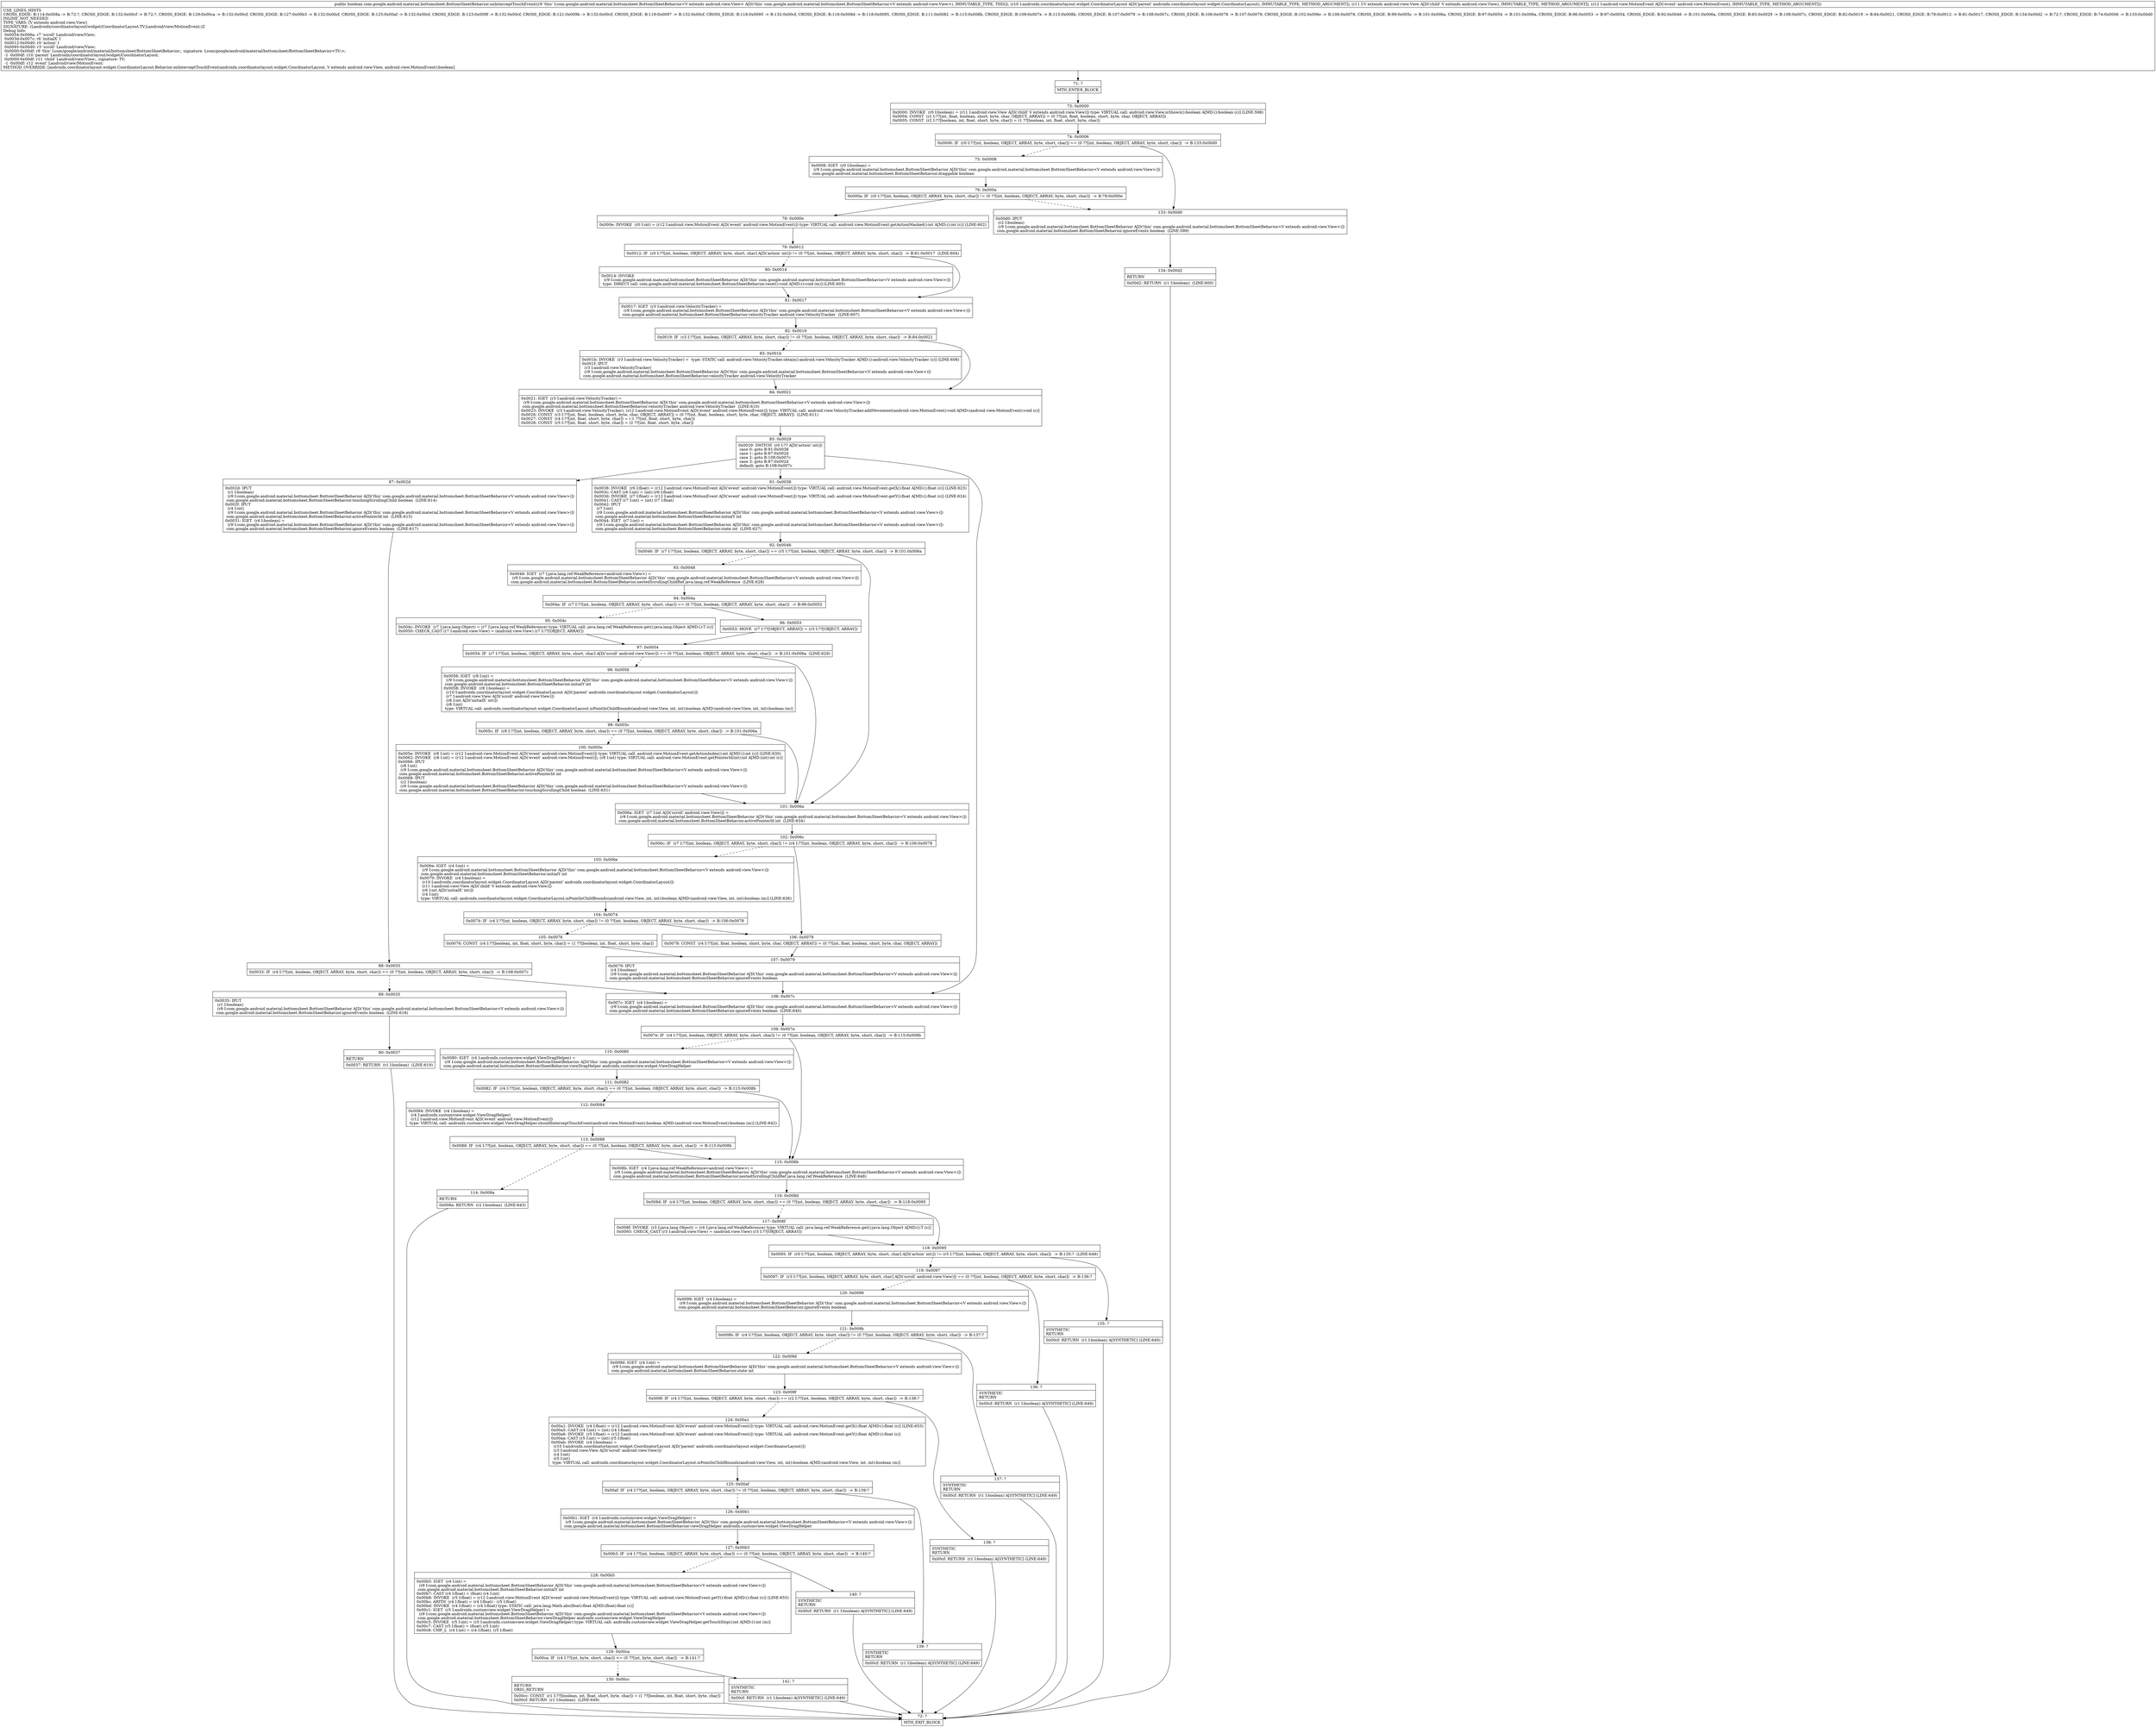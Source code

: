 digraph "CFG forcom.google.android.material.bottomsheet.BottomSheetBehavior.onInterceptTouchEvent(Landroidx\/coordinatorlayout\/widget\/CoordinatorLayout;Landroid\/view\/View;Landroid\/view\/MotionEvent;)Z" {
Node_71 [shape=record,label="{71\:\ ?|MTH_ENTER_BLOCK\l}"];
Node_73 [shape=record,label="{73\:\ 0x0000|0x0000: INVOKE  (r0 I:boolean) = (r11 I:android.view.View A[D('child' V extends android.view.View)]) type: VIRTUAL call: android.view.View.isShown():boolean A[MD:():boolean (c)] (LINE:598)\l0x0004: CONST  (r1 I:??[int, float, boolean, short, byte, char, OBJECT, ARRAY]) = (0 ??[int, float, boolean, short, byte, char, OBJECT, ARRAY]) \l0x0005: CONST  (r2 I:??[boolean, int, float, short, byte, char]) = (1 ??[boolean, int, float, short, byte, char]) \l}"];
Node_74 [shape=record,label="{74\:\ 0x0006|0x0006: IF  (r0 I:??[int, boolean, OBJECT, ARRAY, byte, short, char]) == (0 ??[int, boolean, OBJECT, ARRAY, byte, short, char])  \-\> B:133:0x00d0 \l}"];
Node_75 [shape=record,label="{75\:\ 0x0008|0x0008: IGET  (r0 I:boolean) = \l  (r9 I:com.google.android.material.bottomsheet.BottomSheetBehavior A[D('this' com.google.android.material.bottomsheet.BottomSheetBehavior\<V extends android.view.View\>)])\l com.google.android.material.bottomsheet.BottomSheetBehavior.draggable boolean \l}"];
Node_76 [shape=record,label="{76\:\ 0x000a|0x000a: IF  (r0 I:??[int, boolean, OBJECT, ARRAY, byte, short, char]) != (0 ??[int, boolean, OBJECT, ARRAY, byte, short, char])  \-\> B:78:0x000e \l}"];
Node_78 [shape=record,label="{78\:\ 0x000e|0x000e: INVOKE  (r0 I:int) = (r12 I:android.view.MotionEvent A[D('event' android.view.MotionEvent)]) type: VIRTUAL call: android.view.MotionEvent.getActionMasked():int A[MD:():int (c)] (LINE:602)\l}"];
Node_79 [shape=record,label="{79\:\ 0x0012|0x0012: IF  (r0 I:??[int, boolean, OBJECT, ARRAY, byte, short, char] A[D('action' int)]) != (0 ??[int, boolean, OBJECT, ARRAY, byte, short, char])  \-\> B:81:0x0017  (LINE:604)\l}"];
Node_80 [shape=record,label="{80\:\ 0x0014|0x0014: INVOKE  \l  (r9 I:com.google.android.material.bottomsheet.BottomSheetBehavior A[D('this' com.google.android.material.bottomsheet.BottomSheetBehavior\<V extends android.view.View\>)])\l type: DIRECT call: com.google.android.material.bottomsheet.BottomSheetBehavior.reset():void A[MD:():void (m)] (LINE:605)\l}"];
Node_81 [shape=record,label="{81\:\ 0x0017|0x0017: IGET  (r3 I:android.view.VelocityTracker) = \l  (r9 I:com.google.android.material.bottomsheet.BottomSheetBehavior A[D('this' com.google.android.material.bottomsheet.BottomSheetBehavior\<V extends android.view.View\>)])\l com.google.android.material.bottomsheet.BottomSheetBehavior.velocityTracker android.view.VelocityTracker  (LINE:607)\l}"];
Node_82 [shape=record,label="{82\:\ 0x0019|0x0019: IF  (r3 I:??[int, boolean, OBJECT, ARRAY, byte, short, char]) != (0 ??[int, boolean, OBJECT, ARRAY, byte, short, char])  \-\> B:84:0x0021 \l}"];
Node_83 [shape=record,label="{83\:\ 0x001b|0x001b: INVOKE  (r3 I:android.view.VelocityTracker) =  type: STATIC call: android.view.VelocityTracker.obtain():android.view.VelocityTracker A[MD:():android.view.VelocityTracker (c)] (LINE:608)\l0x001f: IPUT  \l  (r3 I:android.view.VelocityTracker)\l  (r9 I:com.google.android.material.bottomsheet.BottomSheetBehavior A[D('this' com.google.android.material.bottomsheet.BottomSheetBehavior\<V extends android.view.View\>)])\l com.google.android.material.bottomsheet.BottomSheetBehavior.velocityTracker android.view.VelocityTracker \l}"];
Node_84 [shape=record,label="{84\:\ 0x0021|0x0021: IGET  (r3 I:android.view.VelocityTracker) = \l  (r9 I:com.google.android.material.bottomsheet.BottomSheetBehavior A[D('this' com.google.android.material.bottomsheet.BottomSheetBehavior\<V extends android.view.View\>)])\l com.google.android.material.bottomsheet.BottomSheetBehavior.velocityTracker android.view.VelocityTracker  (LINE:610)\l0x0023: INVOKE  (r3 I:android.view.VelocityTracker), (r12 I:android.view.MotionEvent A[D('event' android.view.MotionEvent)]) type: VIRTUAL call: android.view.VelocityTracker.addMovement(android.view.MotionEvent):void A[MD:(android.view.MotionEvent):void (c)]\l0x0026: CONST  (r3 I:??[int, float, boolean, short, byte, char, OBJECT, ARRAY]) = (0 ??[int, float, boolean, short, byte, char, OBJECT, ARRAY])  (LINE:611)\l0x0027: CONST  (r4 I:??[int, float, short, byte, char]) = (\-1 ??[int, float, short, byte, char]) \l0x0028: CONST  (r5 I:??[int, float, short, byte, char]) = (2 ??[int, float, short, byte, char]) \l}"];
Node_85 [shape=record,label="{85\:\ 0x0029|0x0029: SWITCH  (r0 I:?? A[D('action' int)])\l case 0: goto B:91:0x0038\l case 1: goto B:87:0x002d\l case 2: goto B:108:0x007c\l case 3: goto B:87:0x002d\l default: goto B:108:0x007c \l}"];
Node_87 [shape=record,label="{87\:\ 0x002d|0x002d: IPUT  \l  (r1 I:boolean)\l  (r9 I:com.google.android.material.bottomsheet.BottomSheetBehavior A[D('this' com.google.android.material.bottomsheet.BottomSheetBehavior\<V extends android.view.View\>)])\l com.google.android.material.bottomsheet.BottomSheetBehavior.touchingScrollingChild boolean  (LINE:614)\l0x002f: IPUT  \l  (r4 I:int)\l  (r9 I:com.google.android.material.bottomsheet.BottomSheetBehavior A[D('this' com.google.android.material.bottomsheet.BottomSheetBehavior\<V extends android.view.View\>)])\l com.google.android.material.bottomsheet.BottomSheetBehavior.activePointerId int  (LINE:615)\l0x0031: IGET  (r4 I:boolean) = \l  (r9 I:com.google.android.material.bottomsheet.BottomSheetBehavior A[D('this' com.google.android.material.bottomsheet.BottomSheetBehavior\<V extends android.view.View\>)])\l com.google.android.material.bottomsheet.BottomSheetBehavior.ignoreEvents boolean  (LINE:617)\l}"];
Node_88 [shape=record,label="{88\:\ 0x0033|0x0033: IF  (r4 I:??[int, boolean, OBJECT, ARRAY, byte, short, char]) == (0 ??[int, boolean, OBJECT, ARRAY, byte, short, char])  \-\> B:108:0x007c \l}"];
Node_89 [shape=record,label="{89\:\ 0x0035|0x0035: IPUT  \l  (r1 I:boolean)\l  (r9 I:com.google.android.material.bottomsheet.BottomSheetBehavior A[D('this' com.google.android.material.bottomsheet.BottomSheetBehavior\<V extends android.view.View\>)])\l com.google.android.material.bottomsheet.BottomSheetBehavior.ignoreEvents boolean  (LINE:618)\l}"];
Node_90 [shape=record,label="{90\:\ 0x0037|RETURN\l|0x0037: RETURN  (r1 I:boolean)  (LINE:619)\l}"];
Node_72 [shape=record,label="{72\:\ ?|MTH_EXIT_BLOCK\l}"];
Node_91 [shape=record,label="{91\:\ 0x0038|0x0038: INVOKE  (r6 I:float) = (r12 I:android.view.MotionEvent A[D('event' android.view.MotionEvent)]) type: VIRTUAL call: android.view.MotionEvent.getX():float A[MD:():float (c)] (LINE:623)\l0x003c: CAST (r6 I:int) = (int) (r6 I:float) \l0x003d: INVOKE  (r7 I:float) = (r12 I:android.view.MotionEvent A[D('event' android.view.MotionEvent)]) type: VIRTUAL call: android.view.MotionEvent.getY():float A[MD:():float (c)] (LINE:624)\l0x0041: CAST (r7 I:int) = (int) (r7 I:float) \l0x0042: IPUT  \l  (r7 I:int)\l  (r9 I:com.google.android.material.bottomsheet.BottomSheetBehavior A[D('this' com.google.android.material.bottomsheet.BottomSheetBehavior\<V extends android.view.View\>)])\l com.google.android.material.bottomsheet.BottomSheetBehavior.initialY int \l0x0044: IGET  (r7 I:int) = \l  (r9 I:com.google.android.material.bottomsheet.BottomSheetBehavior A[D('this' com.google.android.material.bottomsheet.BottomSheetBehavior\<V extends android.view.View\>)])\l com.google.android.material.bottomsheet.BottomSheetBehavior.state int  (LINE:627)\l}"];
Node_92 [shape=record,label="{92\:\ 0x0046|0x0046: IF  (r7 I:??[int, boolean, OBJECT, ARRAY, byte, short, char]) == (r5 I:??[int, boolean, OBJECT, ARRAY, byte, short, char])  \-\> B:101:0x006a \l}"];
Node_93 [shape=record,label="{93\:\ 0x0048|0x0048: IGET  (r7 I:java.lang.ref.WeakReference\<android.view.View\>) = \l  (r9 I:com.google.android.material.bottomsheet.BottomSheetBehavior A[D('this' com.google.android.material.bottomsheet.BottomSheetBehavior\<V extends android.view.View\>)])\l com.google.android.material.bottomsheet.BottomSheetBehavior.nestedScrollingChildRef java.lang.ref.WeakReference  (LINE:628)\l}"];
Node_94 [shape=record,label="{94\:\ 0x004a|0x004a: IF  (r7 I:??[int, boolean, OBJECT, ARRAY, byte, short, char]) == (0 ??[int, boolean, OBJECT, ARRAY, byte, short, char])  \-\> B:96:0x0053 \l}"];
Node_95 [shape=record,label="{95\:\ 0x004c|0x004c: INVOKE  (r7 I:java.lang.Object) = (r7 I:java.lang.ref.WeakReference) type: VIRTUAL call: java.lang.ref.WeakReference.get():java.lang.Object A[MD:():T (c)]\l0x0050: CHECK_CAST (r7 I:android.view.View) = (android.view.View) (r7 I:??[OBJECT, ARRAY]) \l}"];
Node_97 [shape=record,label="{97\:\ 0x0054|0x0054: IF  (r7 I:??[int, boolean, OBJECT, ARRAY, byte, short, char] A[D('scroll' android.view.View)]) == (0 ??[int, boolean, OBJECT, ARRAY, byte, short, char])  \-\> B:101:0x006a  (LINE:629)\l}"];
Node_98 [shape=record,label="{98\:\ 0x0056|0x0056: IGET  (r8 I:int) = \l  (r9 I:com.google.android.material.bottomsheet.BottomSheetBehavior A[D('this' com.google.android.material.bottomsheet.BottomSheetBehavior\<V extends android.view.View\>)])\l com.google.android.material.bottomsheet.BottomSheetBehavior.initialY int \l0x0058: INVOKE  (r8 I:boolean) = \l  (r10 I:androidx.coordinatorlayout.widget.CoordinatorLayout A[D('parent' androidx.coordinatorlayout.widget.CoordinatorLayout)])\l  (r7 I:android.view.View A[D('scroll' android.view.View)])\l  (r6 I:int A[D('initialX' int)])\l  (r8 I:int)\l type: VIRTUAL call: androidx.coordinatorlayout.widget.CoordinatorLayout.isPointInChildBounds(android.view.View, int, int):boolean A[MD:(android.view.View, int, int):boolean (m)]\l}"];
Node_99 [shape=record,label="{99\:\ 0x005c|0x005c: IF  (r8 I:??[int, boolean, OBJECT, ARRAY, byte, short, char]) == (0 ??[int, boolean, OBJECT, ARRAY, byte, short, char])  \-\> B:101:0x006a \l}"];
Node_100 [shape=record,label="{100\:\ 0x005e|0x005e: INVOKE  (r8 I:int) = (r12 I:android.view.MotionEvent A[D('event' android.view.MotionEvent)]) type: VIRTUAL call: android.view.MotionEvent.getActionIndex():int A[MD:():int (c)] (LINE:630)\l0x0062: INVOKE  (r8 I:int) = (r12 I:android.view.MotionEvent A[D('event' android.view.MotionEvent)]), (r8 I:int) type: VIRTUAL call: android.view.MotionEvent.getPointerId(int):int A[MD:(int):int (c)]\l0x0066: IPUT  \l  (r8 I:int)\l  (r9 I:com.google.android.material.bottomsheet.BottomSheetBehavior A[D('this' com.google.android.material.bottomsheet.BottomSheetBehavior\<V extends android.view.View\>)])\l com.google.android.material.bottomsheet.BottomSheetBehavior.activePointerId int \l0x0068: IPUT  \l  (r2 I:boolean)\l  (r9 I:com.google.android.material.bottomsheet.BottomSheetBehavior A[D('this' com.google.android.material.bottomsheet.BottomSheetBehavior\<V extends android.view.View\>)])\l com.google.android.material.bottomsheet.BottomSheetBehavior.touchingScrollingChild boolean  (LINE:631)\l}"];
Node_96 [shape=record,label="{96\:\ 0x0053|0x0053: MOVE  (r7 I:??[OBJECT, ARRAY]) = (r3 I:??[OBJECT, ARRAY]) \l}"];
Node_101 [shape=record,label="{101\:\ 0x006a|0x006a: IGET  (r7 I:int A[D('scroll' android.view.View)]) = \l  (r9 I:com.google.android.material.bottomsheet.BottomSheetBehavior A[D('this' com.google.android.material.bottomsheet.BottomSheetBehavior\<V extends android.view.View\>)])\l com.google.android.material.bottomsheet.BottomSheetBehavior.activePointerId int  (LINE:634)\l}"];
Node_102 [shape=record,label="{102\:\ 0x006c|0x006c: IF  (r7 I:??[int, boolean, OBJECT, ARRAY, byte, short, char]) != (r4 I:??[int, boolean, OBJECT, ARRAY, byte, short, char])  \-\> B:106:0x0078 \l}"];
Node_103 [shape=record,label="{103\:\ 0x006e|0x006e: IGET  (r4 I:int) = \l  (r9 I:com.google.android.material.bottomsheet.BottomSheetBehavior A[D('this' com.google.android.material.bottomsheet.BottomSheetBehavior\<V extends android.view.View\>)])\l com.google.android.material.bottomsheet.BottomSheetBehavior.initialY int \l0x0070: INVOKE  (r4 I:boolean) = \l  (r10 I:androidx.coordinatorlayout.widget.CoordinatorLayout A[D('parent' androidx.coordinatorlayout.widget.CoordinatorLayout)])\l  (r11 I:android.view.View A[D('child' V extends android.view.View)])\l  (r6 I:int A[D('initialX' int)])\l  (r4 I:int)\l type: VIRTUAL call: androidx.coordinatorlayout.widget.CoordinatorLayout.isPointInChildBounds(android.view.View, int, int):boolean A[MD:(android.view.View, int, int):boolean (m)] (LINE:636)\l}"];
Node_104 [shape=record,label="{104\:\ 0x0074|0x0074: IF  (r4 I:??[int, boolean, OBJECT, ARRAY, byte, short, char]) != (0 ??[int, boolean, OBJECT, ARRAY, byte, short, char])  \-\> B:106:0x0078 \l}"];
Node_105 [shape=record,label="{105\:\ 0x0076|0x0076: CONST  (r4 I:??[boolean, int, float, short, byte, char]) = (1 ??[boolean, int, float, short, byte, char]) \l}"];
Node_107 [shape=record,label="{107\:\ 0x0079|0x0079: IPUT  \l  (r4 I:boolean)\l  (r9 I:com.google.android.material.bottomsheet.BottomSheetBehavior A[D('this' com.google.android.material.bottomsheet.BottomSheetBehavior\<V extends android.view.View\>)])\l com.google.android.material.bottomsheet.BottomSheetBehavior.ignoreEvents boolean \l}"];
Node_106 [shape=record,label="{106\:\ 0x0078|0x0078: CONST  (r4 I:??[int, float, boolean, short, byte, char, OBJECT, ARRAY]) = (0 ??[int, float, boolean, short, byte, char, OBJECT, ARRAY]) \l}"];
Node_108 [shape=record,label="{108\:\ 0x007c|0x007c: IGET  (r4 I:boolean) = \l  (r9 I:com.google.android.material.bottomsheet.BottomSheetBehavior A[D('this' com.google.android.material.bottomsheet.BottomSheetBehavior\<V extends android.view.View\>)])\l com.google.android.material.bottomsheet.BottomSheetBehavior.ignoreEvents boolean  (LINE:640)\l}"];
Node_109 [shape=record,label="{109\:\ 0x007e|0x007e: IF  (r4 I:??[int, boolean, OBJECT, ARRAY, byte, short, char]) != (0 ??[int, boolean, OBJECT, ARRAY, byte, short, char])  \-\> B:115:0x008b \l}"];
Node_110 [shape=record,label="{110\:\ 0x0080|0x0080: IGET  (r4 I:androidx.customview.widget.ViewDragHelper) = \l  (r9 I:com.google.android.material.bottomsheet.BottomSheetBehavior A[D('this' com.google.android.material.bottomsheet.BottomSheetBehavior\<V extends android.view.View\>)])\l com.google.android.material.bottomsheet.BottomSheetBehavior.viewDragHelper androidx.customview.widget.ViewDragHelper \l}"];
Node_111 [shape=record,label="{111\:\ 0x0082|0x0082: IF  (r4 I:??[int, boolean, OBJECT, ARRAY, byte, short, char]) == (0 ??[int, boolean, OBJECT, ARRAY, byte, short, char])  \-\> B:115:0x008b \l}"];
Node_112 [shape=record,label="{112\:\ 0x0084|0x0084: INVOKE  (r4 I:boolean) = \l  (r4 I:androidx.customview.widget.ViewDragHelper)\l  (r12 I:android.view.MotionEvent A[D('event' android.view.MotionEvent)])\l type: VIRTUAL call: androidx.customview.widget.ViewDragHelper.shouldInterceptTouchEvent(android.view.MotionEvent):boolean A[MD:(android.view.MotionEvent):boolean (m)] (LINE:642)\l}"];
Node_113 [shape=record,label="{113\:\ 0x0088|0x0088: IF  (r4 I:??[int, boolean, OBJECT, ARRAY, byte, short, char]) == (0 ??[int, boolean, OBJECT, ARRAY, byte, short, char])  \-\> B:115:0x008b \l}"];
Node_114 [shape=record,label="{114\:\ 0x008a|RETURN\l|0x008a: RETURN  (r2 I:boolean)  (LINE:643)\l}"];
Node_115 [shape=record,label="{115\:\ 0x008b|0x008b: IGET  (r4 I:java.lang.ref.WeakReference\<android.view.View\>) = \l  (r9 I:com.google.android.material.bottomsheet.BottomSheetBehavior A[D('this' com.google.android.material.bottomsheet.BottomSheetBehavior\<V extends android.view.View\>)])\l com.google.android.material.bottomsheet.BottomSheetBehavior.nestedScrollingChildRef java.lang.ref.WeakReference  (LINE:648)\l}"];
Node_116 [shape=record,label="{116\:\ 0x008d|0x008d: IF  (r4 I:??[int, boolean, OBJECT, ARRAY, byte, short, char]) == (0 ??[int, boolean, OBJECT, ARRAY, byte, short, char])  \-\> B:118:0x0095 \l}"];
Node_117 [shape=record,label="{117\:\ 0x008f|0x008f: INVOKE  (r3 I:java.lang.Object) = (r4 I:java.lang.ref.WeakReference) type: VIRTUAL call: java.lang.ref.WeakReference.get():java.lang.Object A[MD:():T (c)]\l0x0093: CHECK_CAST (r3 I:android.view.View) = (android.view.View) (r3 I:??[OBJECT, ARRAY]) \l}"];
Node_118 [shape=record,label="{118\:\ 0x0095|0x0095: IF  (r0 I:??[int, boolean, OBJECT, ARRAY, byte, short, char] A[D('action' int)]) != (r5 I:??[int, boolean, OBJECT, ARRAY, byte, short, char])  \-\> B:135:?  (LINE:649)\l}"];
Node_119 [shape=record,label="{119\:\ 0x0097|0x0097: IF  (r3 I:??[int, boolean, OBJECT, ARRAY, byte, short, char] A[D('scroll' android.view.View)]) == (0 ??[int, boolean, OBJECT, ARRAY, byte, short, char])  \-\> B:136:? \l}"];
Node_120 [shape=record,label="{120\:\ 0x0099|0x0099: IGET  (r4 I:boolean) = \l  (r9 I:com.google.android.material.bottomsheet.BottomSheetBehavior A[D('this' com.google.android.material.bottomsheet.BottomSheetBehavior\<V extends android.view.View\>)])\l com.google.android.material.bottomsheet.BottomSheetBehavior.ignoreEvents boolean \l}"];
Node_121 [shape=record,label="{121\:\ 0x009b|0x009b: IF  (r4 I:??[int, boolean, OBJECT, ARRAY, byte, short, char]) != (0 ??[int, boolean, OBJECT, ARRAY, byte, short, char])  \-\> B:137:? \l}"];
Node_122 [shape=record,label="{122\:\ 0x009d|0x009d: IGET  (r4 I:int) = \l  (r9 I:com.google.android.material.bottomsheet.BottomSheetBehavior A[D('this' com.google.android.material.bottomsheet.BottomSheetBehavior\<V extends android.view.View\>)])\l com.google.android.material.bottomsheet.BottomSheetBehavior.state int \l}"];
Node_123 [shape=record,label="{123\:\ 0x009f|0x009f: IF  (r4 I:??[int, boolean, OBJECT, ARRAY, byte, short, char]) == (r2 I:??[int, boolean, OBJECT, ARRAY, byte, short, char])  \-\> B:138:? \l}"];
Node_124 [shape=record,label="{124\:\ 0x00a1|0x00a1: INVOKE  (r4 I:float) = (r12 I:android.view.MotionEvent A[D('event' android.view.MotionEvent)]) type: VIRTUAL call: android.view.MotionEvent.getX():float A[MD:():float (c)] (LINE:653)\l0x00a5: CAST (r4 I:int) = (int) (r4 I:float) \l0x00a6: INVOKE  (r5 I:float) = (r12 I:android.view.MotionEvent A[D('event' android.view.MotionEvent)]) type: VIRTUAL call: android.view.MotionEvent.getY():float A[MD:():float (c)]\l0x00aa: CAST (r5 I:int) = (int) (r5 I:float) \l0x00ab: INVOKE  (r4 I:boolean) = \l  (r10 I:androidx.coordinatorlayout.widget.CoordinatorLayout A[D('parent' androidx.coordinatorlayout.widget.CoordinatorLayout)])\l  (r3 I:android.view.View A[D('scroll' android.view.View)])\l  (r4 I:int)\l  (r5 I:int)\l type: VIRTUAL call: androidx.coordinatorlayout.widget.CoordinatorLayout.isPointInChildBounds(android.view.View, int, int):boolean A[MD:(android.view.View, int, int):boolean (m)]\l}"];
Node_125 [shape=record,label="{125\:\ 0x00af|0x00af: IF  (r4 I:??[int, boolean, OBJECT, ARRAY, byte, short, char]) != (0 ??[int, boolean, OBJECT, ARRAY, byte, short, char])  \-\> B:139:? \l}"];
Node_126 [shape=record,label="{126\:\ 0x00b1|0x00b1: IGET  (r4 I:androidx.customview.widget.ViewDragHelper) = \l  (r9 I:com.google.android.material.bottomsheet.BottomSheetBehavior A[D('this' com.google.android.material.bottomsheet.BottomSheetBehavior\<V extends android.view.View\>)])\l com.google.android.material.bottomsheet.BottomSheetBehavior.viewDragHelper androidx.customview.widget.ViewDragHelper \l}"];
Node_127 [shape=record,label="{127\:\ 0x00b3|0x00b3: IF  (r4 I:??[int, boolean, OBJECT, ARRAY, byte, short, char]) == (0 ??[int, boolean, OBJECT, ARRAY, byte, short, char])  \-\> B:140:? \l}"];
Node_128 [shape=record,label="{128\:\ 0x00b5|0x00b5: IGET  (r4 I:int) = \l  (r9 I:com.google.android.material.bottomsheet.BottomSheetBehavior A[D('this' com.google.android.material.bottomsheet.BottomSheetBehavior\<V extends android.view.View\>)])\l com.google.android.material.bottomsheet.BottomSheetBehavior.initialY int \l0x00b7: CAST (r4 I:float) = (float) (r4 I:int) \l0x00b8: INVOKE  (r5 I:float) = (r12 I:android.view.MotionEvent A[D('event' android.view.MotionEvent)]) type: VIRTUAL call: android.view.MotionEvent.getY():float A[MD:():float (c)] (LINE:655)\l0x00bc: ARITH  (r4 I:float) = (r4 I:float) \- (r5 I:float) \l0x00bd: INVOKE  (r4 I:float) = (r4 I:float) type: STATIC call: java.lang.Math.abs(float):float A[MD:(float):float (c)]\l0x00c1: IGET  (r5 I:androidx.customview.widget.ViewDragHelper) = \l  (r9 I:com.google.android.material.bottomsheet.BottomSheetBehavior A[D('this' com.google.android.material.bottomsheet.BottomSheetBehavior\<V extends android.view.View\>)])\l com.google.android.material.bottomsheet.BottomSheetBehavior.viewDragHelper androidx.customview.widget.ViewDragHelper \l0x00c3: INVOKE  (r5 I:int) = (r5 I:androidx.customview.widget.ViewDragHelper) type: VIRTUAL call: androidx.customview.widget.ViewDragHelper.getTouchSlop():int A[MD:():int (m)]\l0x00c7: CAST (r5 I:float) = (float) (r5 I:int) \l0x00c8: CMP_L  (r4 I:int) = (r4 I:float), (r5 I:float) \l}"];
Node_129 [shape=record,label="{129\:\ 0x00ca|0x00ca: IF  (r4 I:??[int, byte, short, char]) \<= (0 ??[int, byte, short, char])  \-\> B:141:? \l}"];
Node_130 [shape=record,label="{130\:\ 0x00cc|RETURN\lORIG_RETURN\l|0x00cc: CONST  (r1 I:??[boolean, int, float, short, byte, char]) = (1 ??[boolean, int, float, short, byte, char]) \l0x00cf: RETURN  (r1 I:boolean)  (LINE:649)\l}"];
Node_141 [shape=record,label="{141\:\ ?|SYNTHETIC\lRETURN\l|0x00cf: RETURN  (r1 I:boolean) A[SYNTHETIC] (LINE:649)\l}"];
Node_140 [shape=record,label="{140\:\ ?|SYNTHETIC\lRETURN\l|0x00cf: RETURN  (r1 I:boolean) A[SYNTHETIC] (LINE:649)\l}"];
Node_139 [shape=record,label="{139\:\ ?|SYNTHETIC\lRETURN\l|0x00cf: RETURN  (r1 I:boolean) A[SYNTHETIC] (LINE:649)\l}"];
Node_138 [shape=record,label="{138\:\ ?|SYNTHETIC\lRETURN\l|0x00cf: RETURN  (r1 I:boolean) A[SYNTHETIC] (LINE:649)\l}"];
Node_137 [shape=record,label="{137\:\ ?|SYNTHETIC\lRETURN\l|0x00cf: RETURN  (r1 I:boolean) A[SYNTHETIC] (LINE:649)\l}"];
Node_136 [shape=record,label="{136\:\ ?|SYNTHETIC\lRETURN\l|0x00cf: RETURN  (r1 I:boolean) A[SYNTHETIC] (LINE:649)\l}"];
Node_135 [shape=record,label="{135\:\ ?|SYNTHETIC\lRETURN\l|0x00cf: RETURN  (r1 I:boolean) A[SYNTHETIC] (LINE:649)\l}"];
Node_133 [shape=record,label="{133\:\ 0x00d0|0x00d0: IPUT  \l  (r2 I:boolean)\l  (r9 I:com.google.android.material.bottomsheet.BottomSheetBehavior A[D('this' com.google.android.material.bottomsheet.BottomSheetBehavior\<V extends android.view.View\>)])\l com.google.android.material.bottomsheet.BottomSheetBehavior.ignoreEvents boolean  (LINE:599)\l}"];
Node_134 [shape=record,label="{134\:\ 0x00d2|RETURN\l|0x00d2: RETURN  (r1 I:boolean)  (LINE:600)\l}"];
MethodNode[shape=record,label="{public boolean com.google.android.material.bottomsheet.BottomSheetBehavior.onInterceptTouchEvent((r9 'this' I:com.google.android.material.bottomsheet.BottomSheetBehavior\<V extends android.view.View\> A[D('this' com.google.android.material.bottomsheet.BottomSheetBehavior\<V extends android.view.View\>), IMMUTABLE_TYPE, THIS]), (r10 I:androidx.coordinatorlayout.widget.CoordinatorLayout A[D('parent' androidx.coordinatorlayout.widget.CoordinatorLayout), IMMUTABLE_TYPE, METHOD_ARGUMENT]), (r11 I:V extends android.view.View A[D('child' V extends android.view.View), IMMUTABLE_TYPE, METHOD_ARGUMENT]), (r12 I:android.view.MotionEvent A[D('event' android.view.MotionEvent), IMMUTABLE_TYPE, METHOD_ARGUMENT]))  | USE_LINES_HINTS\lCROSS_EDGE: B:114:0x008a \-\> B:72:?, CROSS_EDGE: B:132:0x00cf \-\> B:72:?, CROSS_EDGE: B:129:0x00ca \-\> B:132:0x00cf, CROSS_EDGE: B:127:0x00b3 \-\> B:132:0x00cf, CROSS_EDGE: B:125:0x00af \-\> B:132:0x00cf, CROSS_EDGE: B:123:0x009f \-\> B:132:0x00cf, CROSS_EDGE: B:121:0x009b \-\> B:132:0x00cf, CROSS_EDGE: B:119:0x0097 \-\> B:132:0x00cf, CROSS_EDGE: B:118:0x0095 \-\> B:132:0x00cf, CROSS_EDGE: B:116:0x008d \-\> B:118:0x0095, CROSS_EDGE: B:111:0x0082 \-\> B:115:0x008b, CROSS_EDGE: B:109:0x007e \-\> B:115:0x008b, CROSS_EDGE: B:107:0x0079 \-\> B:108:0x007c, CROSS_EDGE: B:106:0x0078 \-\> B:107:0x0079, CROSS_EDGE: B:102:0x006c \-\> B:106:0x0078, CROSS_EDGE: B:99:0x005c \-\> B:101:0x006a, CROSS_EDGE: B:97:0x0054 \-\> B:101:0x006a, CROSS_EDGE: B:96:0x0053 \-\> B:97:0x0054, CROSS_EDGE: B:92:0x0046 \-\> B:101:0x006a, CROSS_EDGE: B:85:0x0029 \-\> B:108:0x007c, CROSS_EDGE: B:82:0x0019 \-\> B:84:0x0021, CROSS_EDGE: B:79:0x0012 \-\> B:81:0x0017, CROSS_EDGE: B:134:0x00d2 \-\> B:72:?, CROSS_EDGE: B:74:0x0006 \-\> B:133:0x00d0\lINLINE_NOT_NEEDED\lTYPE_VARS: [V extends android.view.View]\lSIGNATURE: (Landroidx\/coordinatorlayout\/widget\/CoordinatorLayout;TV;Landroid\/view\/MotionEvent;)Z\lDebug Info:\l  0x0054\-0x006a: r7 'scroll' Landroid\/view\/View;\l  0x003d\-0x007c: r6 'initialX' I\l  0x0012\-0x00d0: r0 'action' I\l  0x0095\-0x00d0: r3 'scroll' Landroid\/view\/View;\l  0x0000\-0x00df: r9 'this' Lcom\/google\/android\/material\/bottomsheet\/BottomSheetBehavior;, signature: Lcom\/google\/android\/material\/bottomsheet\/BottomSheetBehavior\<TV;\>;\l  \-1 \-0x00df: r10 'parent' Landroidx\/coordinatorlayout\/widget\/CoordinatorLayout;\l  0x0000\-0x00df: r11 'child' Landroid\/view\/View;, signature: TV;\l  \-1 \-0x00df: r12 'event' Landroid\/view\/MotionEvent;\lMETHOD_OVERRIDE: [androidx.coordinatorlayout.widget.CoordinatorLayout.Behavior.onInterceptTouchEvent(androidx.coordinatorlayout.widget.CoordinatorLayout, V extends android.view.View, android.view.MotionEvent):boolean]\l}"];
MethodNode -> Node_71;Node_71 -> Node_73;
Node_73 -> Node_74;
Node_74 -> Node_75[style=dashed];
Node_74 -> Node_133;
Node_75 -> Node_76;
Node_76 -> Node_78;
Node_76 -> Node_133[style=dashed];
Node_78 -> Node_79;
Node_79 -> Node_80[style=dashed];
Node_79 -> Node_81;
Node_80 -> Node_81;
Node_81 -> Node_82;
Node_82 -> Node_83[style=dashed];
Node_82 -> Node_84;
Node_83 -> Node_84;
Node_84 -> Node_85;
Node_85 -> Node_87;
Node_85 -> Node_91;
Node_85 -> Node_108;
Node_87 -> Node_88;
Node_88 -> Node_89[style=dashed];
Node_88 -> Node_108;
Node_89 -> Node_90;
Node_90 -> Node_72;
Node_91 -> Node_92;
Node_92 -> Node_93[style=dashed];
Node_92 -> Node_101;
Node_93 -> Node_94;
Node_94 -> Node_95[style=dashed];
Node_94 -> Node_96;
Node_95 -> Node_97;
Node_97 -> Node_98[style=dashed];
Node_97 -> Node_101;
Node_98 -> Node_99;
Node_99 -> Node_100[style=dashed];
Node_99 -> Node_101;
Node_100 -> Node_101;
Node_96 -> Node_97;
Node_101 -> Node_102;
Node_102 -> Node_103[style=dashed];
Node_102 -> Node_106;
Node_103 -> Node_104;
Node_104 -> Node_105[style=dashed];
Node_104 -> Node_106;
Node_105 -> Node_107;
Node_107 -> Node_108;
Node_106 -> Node_107;
Node_108 -> Node_109;
Node_109 -> Node_110[style=dashed];
Node_109 -> Node_115;
Node_110 -> Node_111;
Node_111 -> Node_112[style=dashed];
Node_111 -> Node_115;
Node_112 -> Node_113;
Node_113 -> Node_114[style=dashed];
Node_113 -> Node_115;
Node_114 -> Node_72;
Node_115 -> Node_116;
Node_116 -> Node_117[style=dashed];
Node_116 -> Node_118;
Node_117 -> Node_118;
Node_118 -> Node_119[style=dashed];
Node_118 -> Node_135;
Node_119 -> Node_120[style=dashed];
Node_119 -> Node_136;
Node_120 -> Node_121;
Node_121 -> Node_122[style=dashed];
Node_121 -> Node_137;
Node_122 -> Node_123;
Node_123 -> Node_124[style=dashed];
Node_123 -> Node_138;
Node_124 -> Node_125;
Node_125 -> Node_126[style=dashed];
Node_125 -> Node_139;
Node_126 -> Node_127;
Node_127 -> Node_128[style=dashed];
Node_127 -> Node_140;
Node_128 -> Node_129;
Node_129 -> Node_130[style=dashed];
Node_129 -> Node_141;
Node_130 -> Node_72;
Node_141 -> Node_72;
Node_140 -> Node_72;
Node_139 -> Node_72;
Node_138 -> Node_72;
Node_137 -> Node_72;
Node_136 -> Node_72;
Node_135 -> Node_72;
Node_133 -> Node_134;
Node_134 -> Node_72;
}

